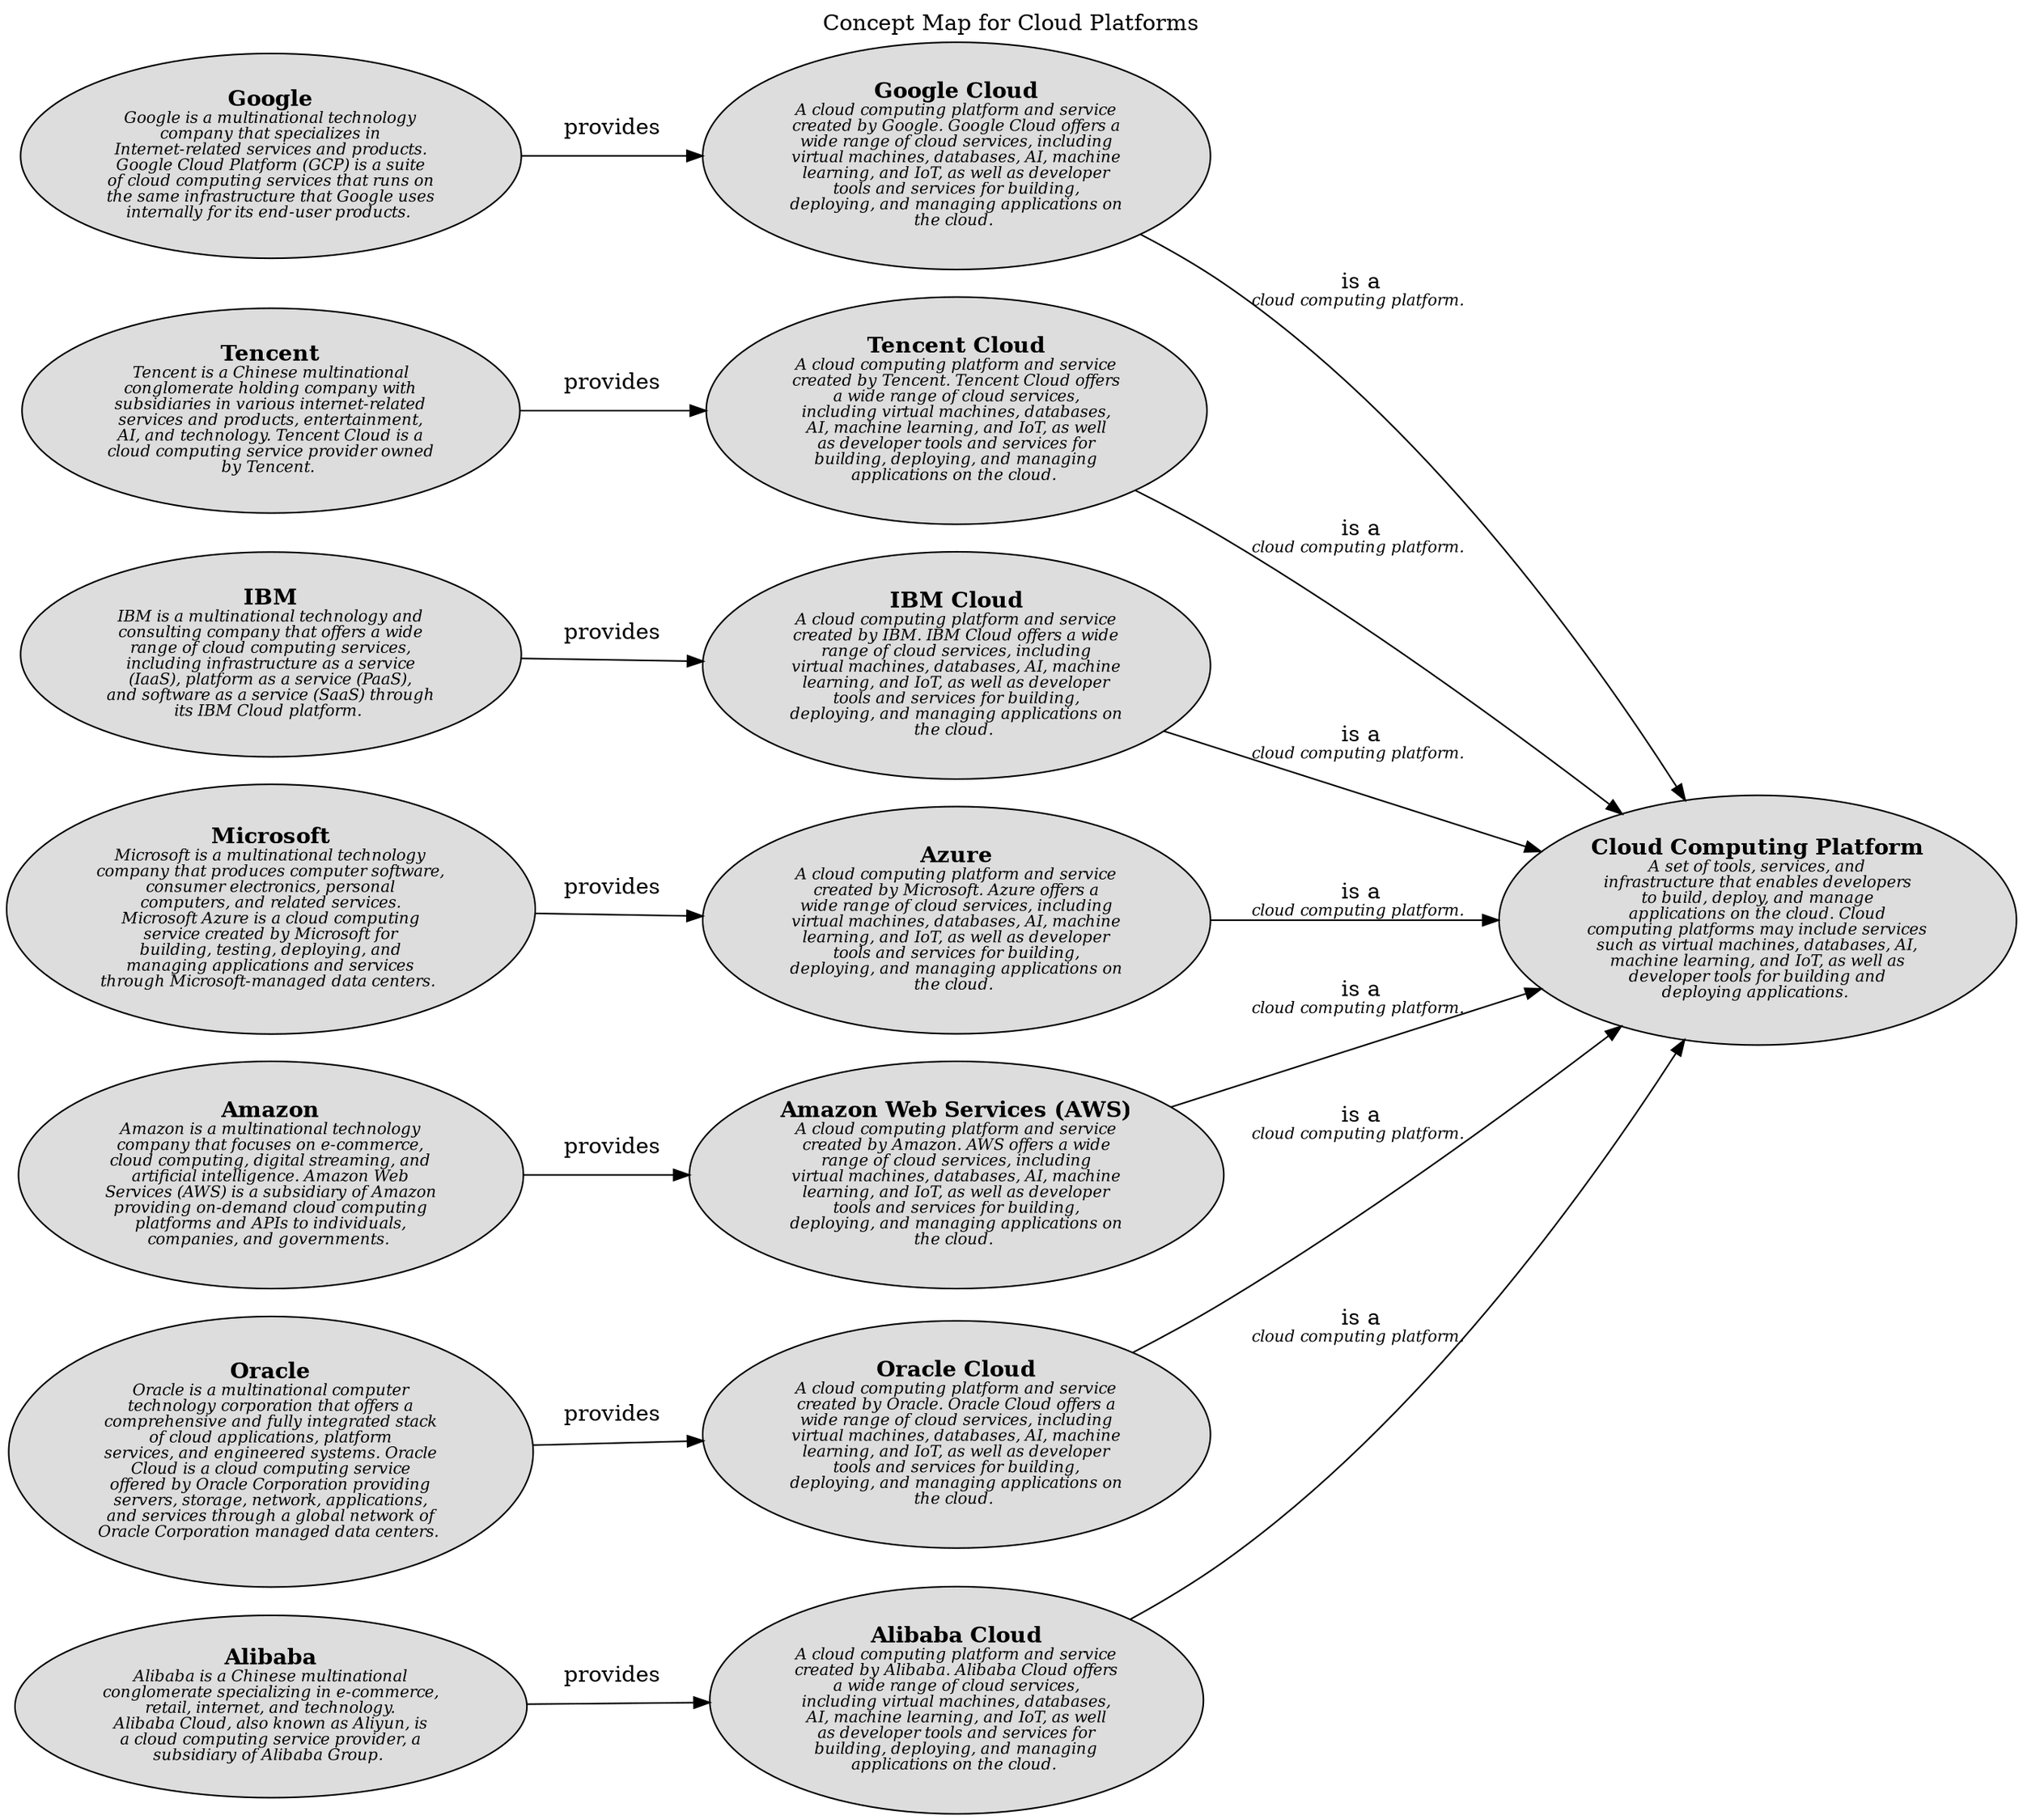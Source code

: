 digraph "Concept Map for Cloud Platforms" {
  labelloc= "t"
  label="Concept Map for Cloud Platforms"
  rankdir="LR"

  layout=dot
software_development_cloud_provider__google [shape=ellipse style=filled fillcolor="#dddddd" label=<<B>Google</B><BR/><FONT POINT-SIZE="10"><I>Google is a multinational technology<BR/>company that specializes in<BR/>Internet-related services and products.<BR/>Google Cloud Platform (GCP) is a suite<BR/>of cloud computing services that runs on<BR/>the same infrastructure that Google uses<BR/>internally for its end-user products. </I></FONT>>]
software_development_cloud_provider__ibm [shape=ellipse style=filled fillcolor="#dddddd" label=<<B>IBM</B><BR/><FONT POINT-SIZE="10"><I>IBM is a multinational technology and<BR/>consulting company that offers a wide<BR/>range of cloud computing services,<BR/>including infrastructure as a service<BR/>(IaaS), platform as a service (PaaS),<BR/>and software as a service (SaaS) through<BR/>its IBM Cloud platform. </I></FONT>>]
software_development_cloud_provider__amazon [shape=ellipse style=filled fillcolor="#dddddd" label=<<B>Amazon</B><BR/><FONT POINT-SIZE="10"><I>Amazon is a multinational technology<BR/>company that focuses on e-commerce,<BR/>cloud computing, digital streaming, and<BR/>artificial intelligence. Amazon Web<BR/>Services (AWS) is a subsidiary of Amazon<BR/>providing on-demand cloud computing<BR/>platforms and APIs to individuals,<BR/>companies, and governments. </I></FONT>>]
software_development_cloud_platform__tencent_cloud [shape=ellipse style=filled fillcolor="#dddddd" label=<<B>Tencent Cloud</B><BR/><FONT POINT-SIZE="10"><I>A cloud computing platform and service<BR/>created by Tencent. Tencent Cloud offers<BR/>a wide range of cloud services,<BR/>including virtual machines, databases,<BR/>AI, machine learning, and IoT, as well<BR/>as developer tools and services for<BR/>building, deploying, and managing<BR/>applications on the cloud. </I></FONT>>]
software_development_cloud_platform__google_cloud [shape=ellipse style=filled fillcolor="#dddddd" label=<<B>Google Cloud</B><BR/><FONT POINT-SIZE="10"><I>A cloud computing platform and service<BR/>created by Google. Google Cloud offers a<BR/>wide range of cloud services, including<BR/>virtual machines, databases, AI, machine<BR/>learning, and IoT, as well as developer<BR/>tools and services for building,<BR/>deploying, and managing applications on<BR/>the cloud. </I></FONT>>]
software_development_cloud_platform__ibm_cloud [shape=ellipse style=filled fillcolor="#dddddd" label=<<B>IBM Cloud</B><BR/><FONT POINT-SIZE="10"><I>A cloud computing platform and service<BR/>created by IBM. IBM Cloud offers a wide<BR/>range of cloud services, including<BR/>virtual machines, databases, AI, machine<BR/>learning, and IoT, as well as developer<BR/>tools and services for building,<BR/>deploying, and managing applications on<BR/>the cloud. </I></FONT>>]
software_development_cloud__cloud_computing_platform [shape=ellipse style=filled fillcolor="#dddddd" label=<<B>Cloud Computing Platform</B><BR/><FONT POINT-SIZE="10"><I>A set of tools, services, and<BR/>infrastructure that enables developers<BR/>to build, deploy, and manage<BR/>applications on the cloud. Cloud<BR/>computing platforms may include services<BR/>such as virtual machines, databases, AI,<BR/>machine learning, and IoT, as well as<BR/>developer tools for building and<BR/>deploying applications. </I></FONT>>]
software_development_cloud_provider__alibaba [shape=ellipse style=filled fillcolor="#dddddd" label=<<B>Alibaba</B><BR/><FONT POINT-SIZE="10"><I>Alibaba is a Chinese multinational<BR/>conglomerate specializing in e-commerce,<BR/>retail, internet, and technology.<BR/>Alibaba Cloud, also known as Aliyun, is<BR/>a cloud computing service provider, a<BR/>subsidiary of Alibaba Group. </I></FONT>>]
software_development_cloud_platform__azure [shape=ellipse style=filled fillcolor="#dddddd" label=<<B>Azure</B><BR/><FONT POINT-SIZE="10"><I>A cloud computing platform and service<BR/>created by Microsoft. Azure offers a<BR/>wide range of cloud services, including<BR/>virtual machines, databases, AI, machine<BR/>learning, and IoT, as well as developer<BR/>tools and services for building,<BR/>deploying, and managing applications on<BR/>the cloud. </I></FONT>>]
software_development_cloud_provider__microsoft [shape=ellipse style=filled fillcolor="#dddddd" label=<<B>Microsoft</B><BR/><FONT POINT-SIZE="10"><I>Microsoft is a multinational technology<BR/>company that produces computer software,<BR/>consumer electronics, personal<BR/>computers, and related services.<BR/>Microsoft Azure is a cloud computing<BR/>service created by Microsoft for<BR/>building, testing, deploying, and<BR/>managing applications and services<BR/>through Microsoft-managed data centers. </I></FONT>>]
software_development_cloud_provider__tencent [shape=ellipse style=filled fillcolor="#dddddd" label=<<B>Tencent</B><BR/><FONT POINT-SIZE="10"><I>Tencent is a Chinese multinational<BR/>conglomerate holding company with<BR/>subsidiaries in various internet-related<BR/>services and products, entertainment,<BR/>AI, and technology. Tencent Cloud is a<BR/>cloud computing service provider owned<BR/>by Tencent. </I></FONT>>]
software_development_cloud_platform__aws [shape=ellipse style=filled fillcolor="#dddddd" label=<<B>Amazon Web Services (AWS)</B><BR/><FONT POINT-SIZE="10"><I>A cloud computing platform and service<BR/>created by Amazon. AWS offers a wide<BR/>range of cloud services, including<BR/>virtual machines, databases, AI, machine<BR/>learning, and IoT, as well as developer<BR/>tools and services for building,<BR/>deploying, and managing applications on<BR/>the cloud. </I></FONT>>]
software_development_cloud_platform__oracle_cloud [shape=ellipse style=filled fillcolor="#dddddd" label=<<B>Oracle Cloud</B><BR/><FONT POINT-SIZE="10"><I>A cloud computing platform and service<BR/>created by Oracle. Oracle Cloud offers a<BR/>wide range of cloud services, including<BR/>virtual machines, databases, AI, machine<BR/>learning, and IoT, as well as developer<BR/>tools and services for building,<BR/>deploying, and managing applications on<BR/>the cloud. </I></FONT>>]
software_development_cloud_provider__oracle [shape=ellipse style=filled fillcolor="#dddddd" label=<<B>Oracle</B><BR/><FONT POINT-SIZE="10"><I>Oracle is a multinational computer<BR/>technology corporation that offers a<BR/>comprehensive and fully integrated stack<BR/>of cloud applications, platform<BR/>services, and engineered systems. Oracle<BR/>Cloud is a cloud computing service<BR/>offered by Oracle Corporation providing<BR/>servers, storage, network, applications,<BR/>and services through a global network of<BR/>Oracle Corporation managed data centers. </I></FONT>>]
software_development_cloud_platform__alibaba_cloud [shape=ellipse style=filled fillcolor="#dddddd" label=<<B>Alibaba Cloud</B><BR/><FONT POINT-SIZE="10"><I>A cloud computing platform and service<BR/>created by Alibaba. Alibaba Cloud offers<BR/>a wide range of cloud services,<BR/>including virtual machines, databases,<BR/>AI, machine learning, and IoT, as well<BR/>as developer tools and services for<BR/>building, deploying, and managing<BR/>applications on the cloud. </I></FONT>>]
 
software_development_cloud_platform__ibm_cloud -> software_development_cloud__cloud_computing_platform [label=<is a<BR/><FONT POINT-SIZE="10"><I>cloud computing platform. </I></FONT>>]
software_development_cloud_platform__alibaba_cloud -> software_development_cloud__cloud_computing_platform [label=<is a<BR/><FONT POINT-SIZE="10"><I>cloud computing platform. </I></FONT>>]
software_development_cloud_provider__alibaba -> software_development_cloud_platform__alibaba_cloud [label=<provides<BR/><FONT POINT-SIZE="10"><I> </I></FONT>>]
software_development_cloud_platform__oracle_cloud -> software_development_cloud__cloud_computing_platform [label=<is a<BR/><FONT POINT-SIZE="10"><I>cloud computing platform. </I></FONT>>]
software_development_cloud_provider__ibm -> software_development_cloud_platform__ibm_cloud [label=<provides<BR/><FONT POINT-SIZE="10"><I> </I></FONT>>]
software_development_cloud_provider__oracle -> software_development_cloud_platform__oracle_cloud [label=<provides<BR/><FONT POINT-SIZE="10"><I> </I></FONT>>]
software_development_cloud_platform__google_cloud -> software_development_cloud__cloud_computing_platform [label=<is a<BR/><FONT POINT-SIZE="10"><I>cloud computing platform. </I></FONT>>]
software_development_cloud_provider__amazon -> software_development_cloud_platform__aws [label=<provides<BR/><FONT POINT-SIZE="10"><I> </I></FONT>>]
software_development_cloud_platform__azure -> software_development_cloud__cloud_computing_platform [label=<is a<BR/><FONT POINT-SIZE="10"><I>cloud computing platform. </I></FONT>>]
software_development_cloud_platform__tencent_cloud -> software_development_cloud__cloud_computing_platform [label=<is a<BR/><FONT POINT-SIZE="10"><I>cloud computing platform. </I></FONT>>]
software_development_cloud_provider__microsoft -> software_development_cloud_platform__azure [label=<provides<BR/><FONT POINT-SIZE="10"><I> </I></FONT>>]
software_development_cloud_provider__tencent -> software_development_cloud_platform__tencent_cloud [label=<provides<BR/><FONT POINT-SIZE="10"><I> </I></FONT>>]
software_development_cloud_platform__aws -> software_development_cloud__cloud_computing_platform [label=<is a<BR/><FONT POINT-SIZE="10"><I>cloud computing platform. </I></FONT>>]
software_development_cloud_provider__google -> software_development_cloud_platform__google_cloud [label=<provides<BR/><FONT POINT-SIZE="10"><I> </I></FONT>>]
 
}

// (generated by Overarch with template views/view.dot.cmb)
